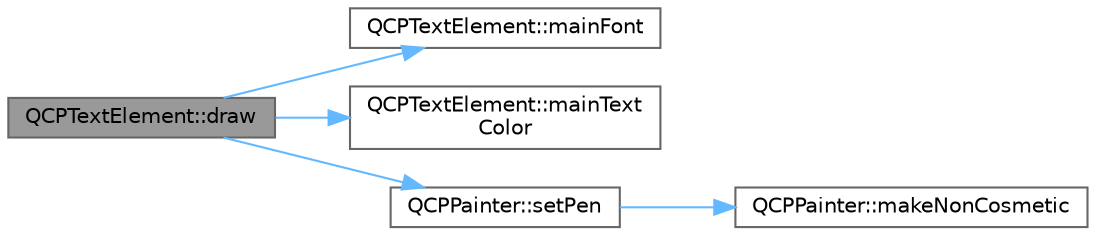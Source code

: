 digraph "QCPTextElement::draw"
{
 // LATEX_PDF_SIZE
  bgcolor="transparent";
  edge [fontname=Helvetica,fontsize=10,labelfontname=Helvetica,labelfontsize=10];
  node [fontname=Helvetica,fontsize=10,shape=box,height=0.2,width=0.4];
  rankdir="LR";
  Node1 [label="QCPTextElement::draw",height=0.2,width=0.4,color="gray40", fillcolor="grey60", style="filled", fontcolor="black",tooltip=" "];
  Node1 -> Node2 [color="steelblue1",style="solid"];
  Node2 [label="QCPTextElement::mainFont",height=0.2,width=0.4,color="grey40", fillcolor="white", style="filled",URL="$class_q_c_p_text_element.html#ae236bd398e52939f2de2b70e5e2ba611",tooltip=" "];
  Node1 -> Node3 [color="steelblue1",style="solid"];
  Node3 [label="QCPTextElement::mainText\lColor",height=0.2,width=0.4,color="grey40", fillcolor="white", style="filled",URL="$class_q_c_p_text_element.html#a63510789e31db34362de97d78e9e7866",tooltip=" "];
  Node1 -> Node4 [color="steelblue1",style="solid"];
  Node4 [label="QCPPainter::setPen",height=0.2,width=0.4,color="grey40", fillcolor="white", style="filled",URL="$class_q_c_p_painter.html#af9c7a4cd1791403901f8c5b82a150195",tooltip=" "];
  Node4 -> Node5 [color="steelblue1",style="solid"];
  Node5 [label="QCPPainter::makeNonCosmetic",height=0.2,width=0.4,color="grey40", fillcolor="white", style="filled",URL="$class_q_c_p_painter.html#a7e63fbcf47e35c6f2ecd11b8fef7c7d8",tooltip=" "];
}
